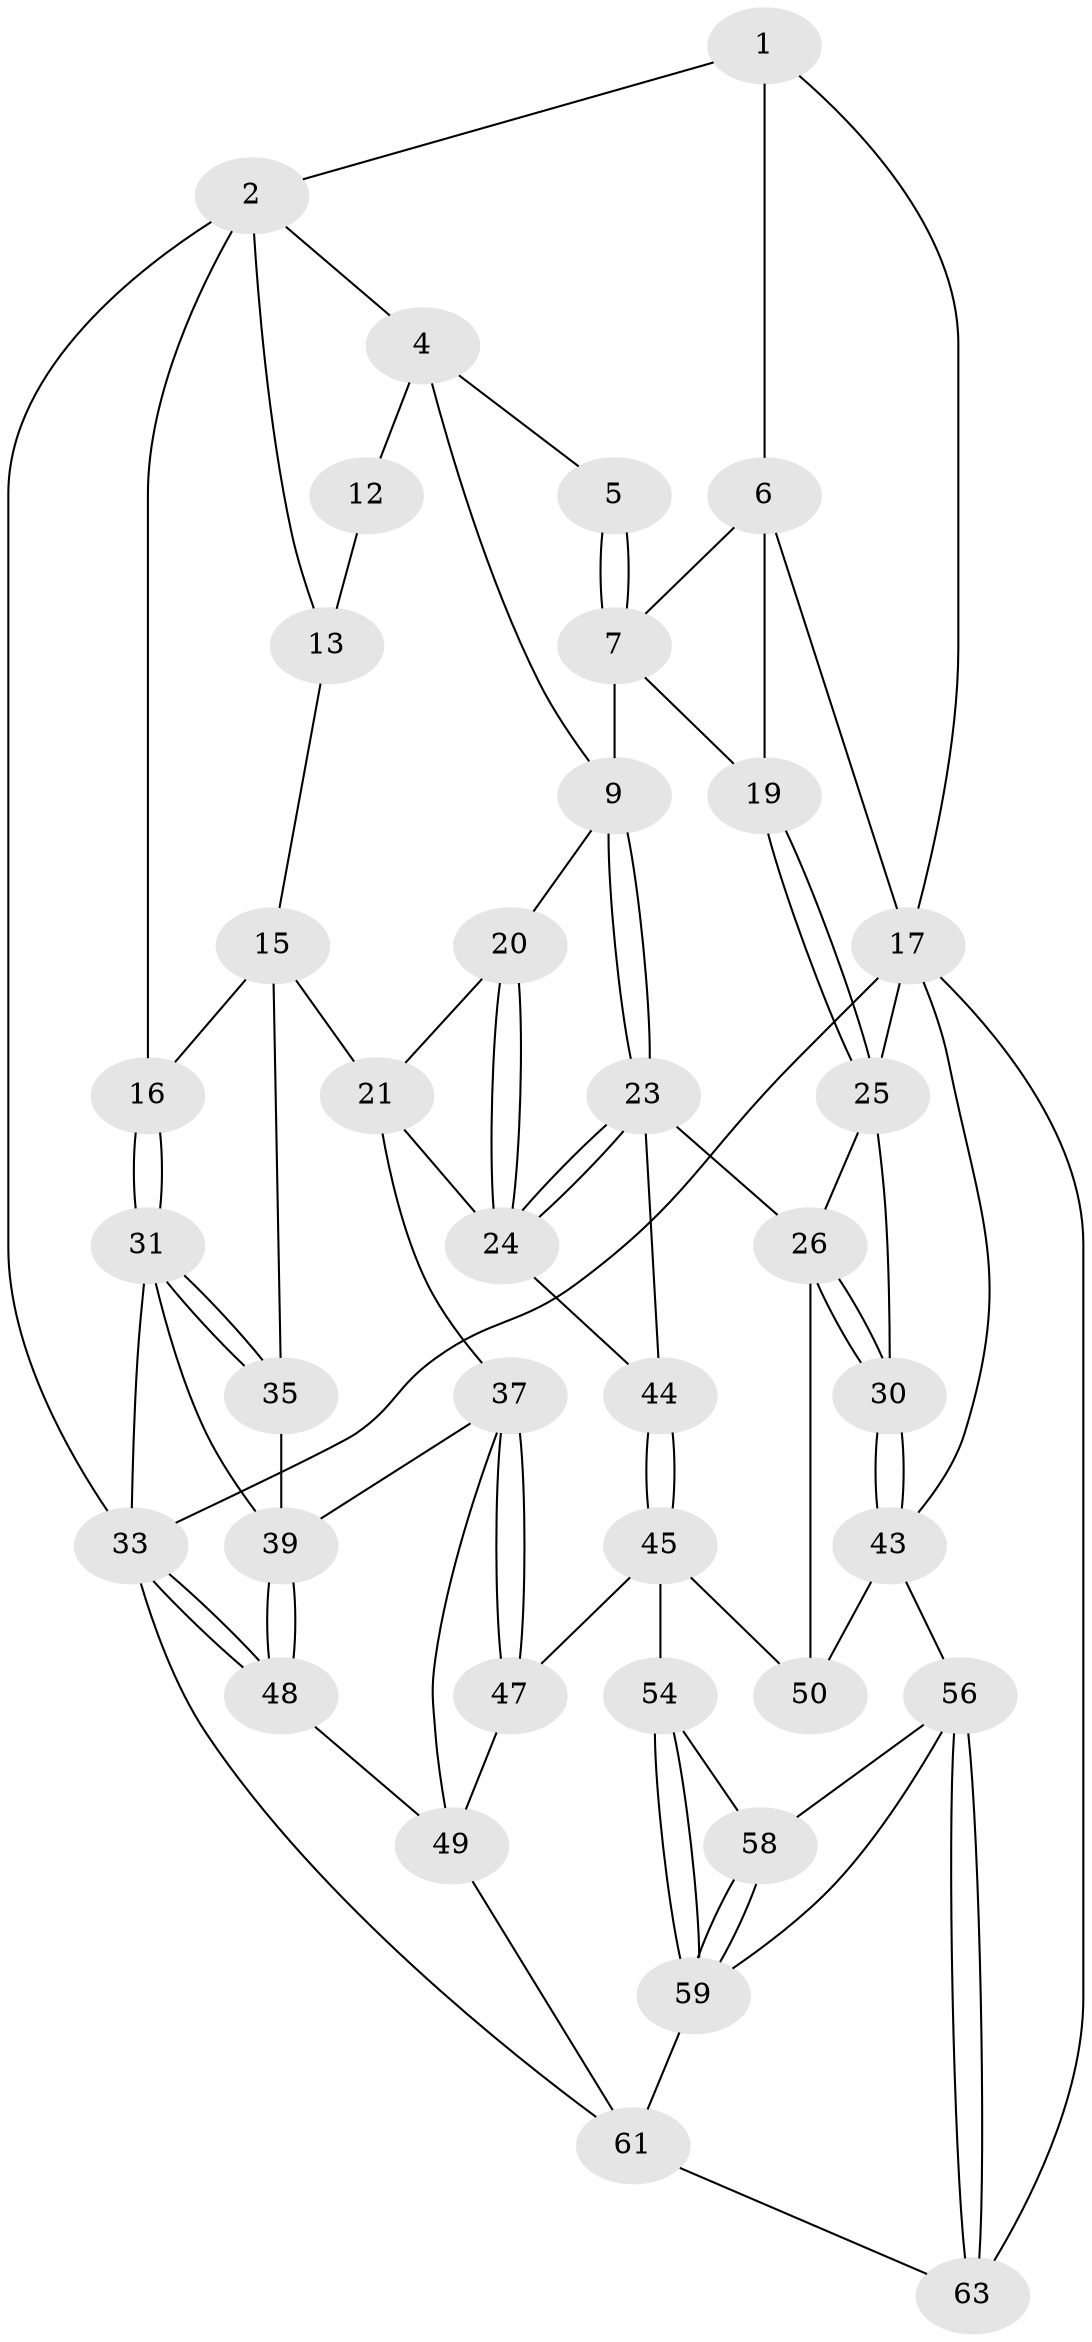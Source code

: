 // Generated by graph-tools (version 1.1) at 2025/52/02/27/25 19:52:40]
// undirected, 38 vertices, 85 edges
graph export_dot {
graph [start="1"]
  node [color=gray90,style=filled];
  1 [pos="+0.9552690854930289+0"];
  2 [pos="+0+0",super="+3"];
  4 [pos="+0.5461110608469965+0",super="+11"];
  5 [pos="+0.5612596947445825+0"];
  6 [pos="+0.8695509805009978+0.10610432289573028",super="+18"];
  7 [pos="+0.7734087086165384+0.12280944938368767",super="+8"];
  9 [pos="+0.6579360719779297+0.3431756332706479",super="+10"];
  12 [pos="+0.35146664016045104+0.2101985533657453"];
  13 [pos="+0.1892254120364746+0.0032743363954960683",super="+14"];
  15 [pos="+0.13344005623019475+0.33496302438237063",super="+22"];
  16 [pos="+0+0.18955089643085513"];
  17 [pos="+1+0.18595476964364016",super="+42"];
  19 [pos="+0.7528636187018567+0.3652321129618371"];
  20 [pos="+0.48877550071938763+0.3693690690045042"];
  21 [pos="+0.22281333057018338+0.47684173878969016",super="+36"];
  23 [pos="+0.6274911343645758+0.6292630427253354",super="+28"];
  24 [pos="+0.48487111666483773+0.5512841893620226",super="+41"];
  25 [pos="+0.7617388292855617+0.3761794555393375",super="+29"];
  26 [pos="+0.807104208814012+0.4778224580433211",super="+27"];
  30 [pos="+1+0.743557452700611"];
  31 [pos="+0+0.40575823252251686",super="+32"];
  33 [pos="+0+0.7869488167866862",super="+34"];
  35 [pos="+0.08352712343771398+0.5374276279844895"];
  37 [pos="+0.24615824358533628+0.6400840021011259",super="+38"];
  39 [pos="+0.07301778042786052+0.6793835430406754",super="+40"];
  43 [pos="+1+1",super="+52"];
  44 [pos="+0.45944061394118235+0.7209355037189206"];
  45 [pos="+0.4563640356685144+0.7440237280247256",super="+46"];
  47 [pos="+0.29005348654864926+0.8325841193609151"];
  48 [pos="+0+0.7756863405545208"];
  49 [pos="+0.14241188979131794+0.8650108831662567",super="+53"];
  50 [pos="+0.7646696785596555+0.845928255842089",super="+51"];
  54 [pos="+0.3839623981008937+0.8769564866611028",super="+55"];
  56 [pos="+0.511403676986106+0.9459499662648259",super="+57"];
  58 [pos="+0.4938981125865222+0.9328608952480055"];
  59 [pos="+0.3908774018371286+0.8912189450183864",super="+60"];
  61 [pos="+0.398846261040232+1",super="+62"];
  63 [pos="+0.564998177737937+1"];
  1 -- 2;
  1 -- 6;
  1 -- 17;
  2 -- 16;
  2 -- 33;
  2 -- 4;
  2 -- 13;
  4 -- 5;
  4 -- 9;
  4 -- 12;
  5 -- 7;
  5 -- 7;
  6 -- 7;
  6 -- 17;
  6 -- 19;
  7 -- 9;
  7 -- 19;
  9 -- 23;
  9 -- 23;
  9 -- 20;
  12 -- 13 [weight=2];
  13 -- 15;
  15 -- 16;
  15 -- 35;
  15 -- 21;
  16 -- 31;
  16 -- 31;
  17 -- 25;
  17 -- 43;
  17 -- 63;
  17 -- 33;
  19 -- 25;
  19 -- 25;
  20 -- 21;
  20 -- 24;
  20 -- 24;
  21 -- 24;
  21 -- 37;
  23 -- 24;
  23 -- 24;
  23 -- 26;
  23 -- 44;
  24 -- 44;
  25 -- 26;
  25 -- 30;
  26 -- 30;
  26 -- 30;
  26 -- 50;
  30 -- 43;
  30 -- 43;
  31 -- 35;
  31 -- 35;
  31 -- 33;
  31 -- 39;
  33 -- 48;
  33 -- 48;
  33 -- 61;
  35 -- 39;
  37 -- 47;
  37 -- 47;
  37 -- 49;
  37 -- 39;
  39 -- 48;
  39 -- 48;
  43 -- 56;
  43 -- 50;
  44 -- 45;
  44 -- 45;
  45 -- 50;
  45 -- 54;
  45 -- 47;
  47 -- 49;
  48 -- 49;
  49 -- 61;
  54 -- 59;
  54 -- 59;
  54 -- 58;
  56 -- 63;
  56 -- 63;
  56 -- 58;
  56 -- 59;
  58 -- 59;
  58 -- 59;
  59 -- 61;
  61 -- 63;
}
